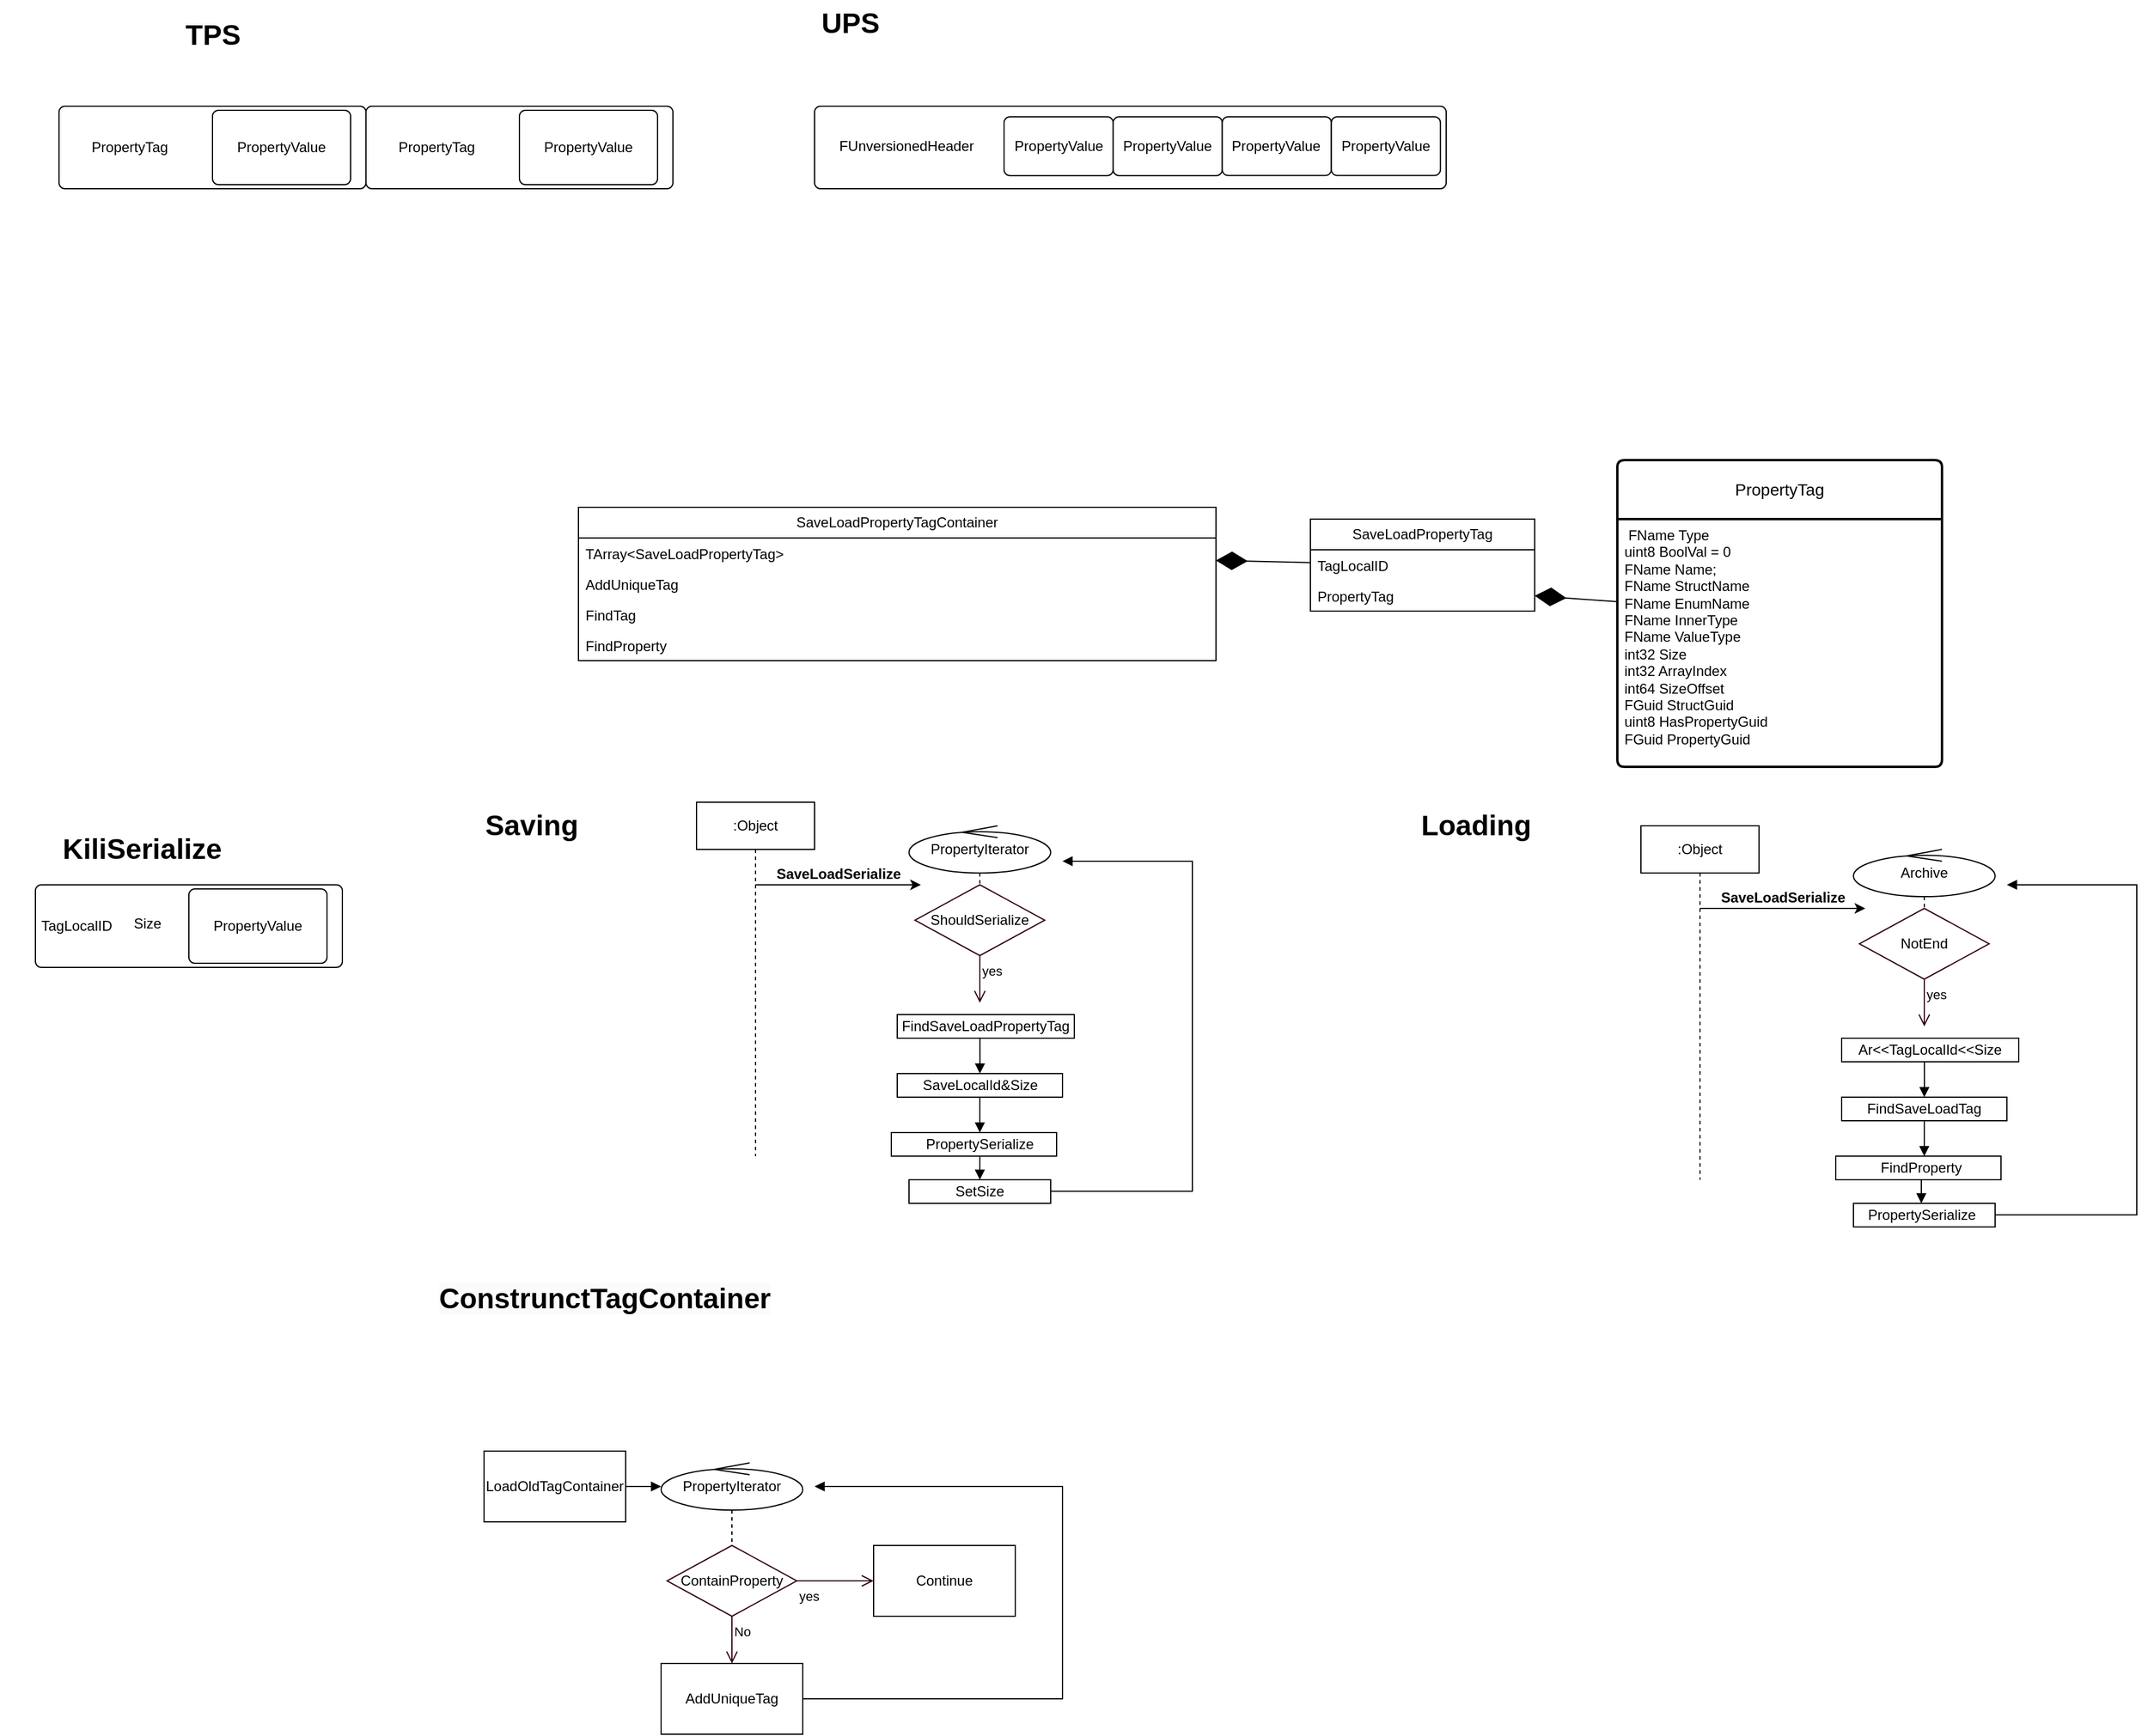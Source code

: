 <mxfile version="21.1.1" type="github">
  <diagram name="第 1 页" id="_707NUr_EEWpwsgA2Oic">
    <mxGraphModel dx="2074" dy="1124" grid="1" gridSize="10" guides="1" tooltips="1" connect="1" arrows="1" fold="1" page="1" pageScale="1" pageWidth="300000" pageHeight="300000" math="0" shadow="0">
      <root>
        <mxCell id="0" />
        <mxCell id="1" parent="0" />
        <mxCell id="e5rsON1Ld-tONtPhFwlM-112" value="" style="rounded=0;whiteSpace=wrap;html=1;" vertex="1" parent="1">
          <mxGeometry x="765" y="990" width="140" height="20" as="geometry" />
        </mxCell>
        <mxCell id="e5rsON1Ld-tONtPhFwlM-111" value="" style="rounded=0;whiteSpace=wrap;html=1;" vertex="1" parent="1">
          <mxGeometry x="770" y="940" width="140" height="20" as="geometry" />
        </mxCell>
        <mxCell id="e5rsON1Ld-tONtPhFwlM-1" value="TPS" style="text;strokeColor=none;fillColor=none;html=1;fontSize=24;fontStyle=1;verticalAlign=middle;align=center;" vertex="1" parent="1">
          <mxGeometry x="140" y="40" width="100" height="40" as="geometry" />
        </mxCell>
        <mxCell id="e5rsON1Ld-tONtPhFwlM-2" value="UPS" style="text;strokeColor=none;fillColor=none;html=1;fontSize=24;fontStyle=1;verticalAlign=middle;align=center;" vertex="1" parent="1">
          <mxGeometry x="680" y="30" width="100" height="40" as="geometry" />
        </mxCell>
        <mxCell id="e5rsON1Ld-tONtPhFwlM-3" value="" style="rounded=1;absoluteArcSize=1;html=1;arcSize=10;" vertex="1" parent="1">
          <mxGeometry x="60" y="120" width="260" height="70" as="geometry" />
        </mxCell>
        <mxCell id="e5rsON1Ld-tONtPhFwlM-4" value="PropertyTag" style="html=1;shape=mxgraph.er.anchor;whiteSpace=wrap;" vertex="1" parent="e5rsON1Ld-tONtPhFwlM-3">
          <mxGeometry width="120" height="70" as="geometry" />
        </mxCell>
        <mxCell id="e5rsON1Ld-tONtPhFwlM-5" value="PropertyValue" style="rounded=1;absoluteArcSize=1;html=1;arcSize=10;whiteSpace=wrap;points=[];strokeColor=inherit;fillColor=inherit;" vertex="1" parent="e5rsON1Ld-tONtPhFwlM-3">
          <mxGeometry x="130" y="3.5" width="117" height="63.0" as="geometry" />
        </mxCell>
        <mxCell id="e5rsON1Ld-tONtPhFwlM-6" value="" style="rounded=1;absoluteArcSize=1;html=1;arcSize=10;" vertex="1" parent="1">
          <mxGeometry x="700" y="120" width="535" height="70" as="geometry" />
        </mxCell>
        <mxCell id="e5rsON1Ld-tONtPhFwlM-7" value="FUnversionedHeader" style="html=1;shape=mxgraph.er.anchor;whiteSpace=wrap;" vertex="1" parent="e5rsON1Ld-tONtPhFwlM-6">
          <mxGeometry width="155.636" height="67.74" as="geometry" />
        </mxCell>
        <mxCell id="e5rsON1Ld-tONtPhFwlM-8" value="PropertyValue" style="rounded=1;absoluteArcSize=1;html=1;arcSize=10;whiteSpace=wrap;points=[];strokeColor=inherit;fillColor=inherit;" vertex="1" parent="e5rsON1Ld-tONtPhFwlM-6">
          <mxGeometry x="160.5" y="9.034" width="92.409" height="49.838" as="geometry" />
        </mxCell>
        <mxCell id="e5rsON1Ld-tONtPhFwlM-21" value="PropertyValue" style="rounded=1;absoluteArcSize=1;html=1;arcSize=10;whiteSpace=wrap;points=[];strokeColor=inherit;fillColor=inherit;" vertex="1" parent="e5rsON1Ld-tONtPhFwlM-6">
          <mxGeometry x="252.909" y="9.034" width="92.409" height="49.838" as="geometry" />
        </mxCell>
        <mxCell id="e5rsON1Ld-tONtPhFwlM-22" value="PropertyValue" style="rounded=1;absoluteArcSize=1;html=1;arcSize=10;whiteSpace=wrap;points=[];strokeColor=inherit;fillColor=inherit;" vertex="1" parent="e5rsON1Ld-tONtPhFwlM-6">
          <mxGeometry x="345.318" y="8.951" width="92.409" height="49.838" as="geometry" />
        </mxCell>
        <mxCell id="e5rsON1Ld-tONtPhFwlM-23" value="PropertyValue" style="rounded=1;absoluteArcSize=1;html=1;arcSize=10;whiteSpace=wrap;points=[];strokeColor=inherit;fillColor=inherit;" vertex="1" parent="e5rsON1Ld-tONtPhFwlM-6">
          <mxGeometry x="437.727" y="8.951" width="92.409" height="49.838" as="geometry" />
        </mxCell>
        <mxCell id="e5rsON1Ld-tONtPhFwlM-10" value="" style="rounded=1;absoluteArcSize=1;html=1;arcSize=10;" vertex="1" parent="1">
          <mxGeometry x="320" y="120" width="260" height="70" as="geometry" />
        </mxCell>
        <mxCell id="e5rsON1Ld-tONtPhFwlM-11" value="PropertyTag" style="html=1;shape=mxgraph.er.anchor;whiteSpace=wrap;" vertex="1" parent="e5rsON1Ld-tONtPhFwlM-10">
          <mxGeometry width="120" height="70" as="geometry" />
        </mxCell>
        <mxCell id="e5rsON1Ld-tONtPhFwlM-12" value="PropertyValue" style="rounded=1;absoluteArcSize=1;html=1;arcSize=10;whiteSpace=wrap;points=[];strokeColor=inherit;fillColor=inherit;" vertex="1" parent="e5rsON1Ld-tONtPhFwlM-10">
          <mxGeometry x="130" y="3.5" width="117" height="63.0" as="geometry" />
        </mxCell>
        <mxCell id="e5rsON1Ld-tONtPhFwlM-24" value="KiliSerialize" style="text;strokeColor=none;fillColor=none;html=1;fontSize=24;fontStyle=1;verticalAlign=middle;align=center;" vertex="1" parent="1">
          <mxGeometry x="10" y="730" width="240" height="40" as="geometry" />
        </mxCell>
        <mxCell id="e5rsON1Ld-tONtPhFwlM-25" value="" style="rounded=1;absoluteArcSize=1;html=1;arcSize=10;" vertex="1" parent="1">
          <mxGeometry x="40" y="780" width="260" height="70" as="geometry" />
        </mxCell>
        <mxCell id="e5rsON1Ld-tONtPhFwlM-26" value="TagLocalID" style="html=1;shape=mxgraph.er.anchor;whiteSpace=wrap;" vertex="1" parent="e5rsON1Ld-tONtPhFwlM-25">
          <mxGeometry width="70" height="70" as="geometry" />
        </mxCell>
        <mxCell id="e5rsON1Ld-tONtPhFwlM-27" value="PropertyValue" style="rounded=1;absoluteArcSize=1;html=1;arcSize=10;whiteSpace=wrap;points=[];strokeColor=inherit;fillColor=inherit;" vertex="1" parent="e5rsON1Ld-tONtPhFwlM-25">
          <mxGeometry x="130" y="3.5" width="117" height="63.0" as="geometry" />
        </mxCell>
        <mxCell id="e5rsON1Ld-tONtPhFwlM-168" value="Size" style="html=1;shape=mxgraph.er.anchor;whiteSpace=wrap;" vertex="1" parent="e5rsON1Ld-tONtPhFwlM-25">
          <mxGeometry x="60" width="70" height="66.5" as="geometry" />
        </mxCell>
        <mxCell id="e5rsON1Ld-tONtPhFwlM-41" value="PropertyTag" style="swimlane;childLayout=stackLayout;horizontal=1;startSize=50;horizontalStack=0;rounded=1;fontSize=14;fontStyle=0;strokeWidth=2;resizeParent=0;resizeLast=1;shadow=0;dashed=0;align=center;arcSize=4;whiteSpace=wrap;html=1;" vertex="1" parent="1">
          <mxGeometry x="1380" y="420" width="275" height="260" as="geometry" />
        </mxCell>
        <mxCell id="e5rsON1Ld-tONtPhFwlM-42" value="&amp;nbsp;FName	Type&lt;br&gt;	uint8	BoolVal&amp;nbsp;=&amp;nbsp;0&lt;br&gt;	FName	Name;		&lt;br&gt;	FName	StructName&lt;br&gt;	FName	EnumName&lt;br&gt;	FName	InnerType&lt;br&gt;	FName	ValueType&lt;br&gt;	int32	Size&lt;br&gt;	int32	ArrayIndex&lt;br&gt;	int64	SizeOffset&lt;br&gt;	FGuid	StructGuid&lt;br&gt;	uint8	HasPropertyGuid&lt;br&gt;	FGuid	PropertyGuid" style="align=left;strokeColor=none;fillColor=none;spacingLeft=4;fontSize=12;verticalAlign=top;resizable=0;rotatable=0;part=1;html=1;" vertex="1" parent="e5rsON1Ld-tONtPhFwlM-41">
          <mxGeometry y="50" width="275" height="210" as="geometry" />
        </mxCell>
        <mxCell id="e5rsON1Ld-tONtPhFwlM-43" value="SaveLoadPropertyTagContainer" style="swimlane;fontStyle=0;childLayout=stackLayout;horizontal=1;startSize=26;fillColor=none;horizontalStack=0;resizeParent=1;resizeParentMax=0;resizeLast=0;collapsible=1;marginBottom=0;whiteSpace=wrap;html=1;" vertex="1" parent="1">
          <mxGeometry x="500" y="460" width="540" height="130" as="geometry" />
        </mxCell>
        <mxCell id="e5rsON1Ld-tONtPhFwlM-44" value="TArray&amp;lt;SaveLoadPropertyTag&amp;gt;" style="text;strokeColor=none;fillColor=none;align=left;verticalAlign=top;spacingLeft=4;spacingRight=4;overflow=hidden;rotatable=0;points=[[0,0.5],[1,0.5]];portConstraint=eastwest;whiteSpace=wrap;html=1;" vertex="1" parent="e5rsON1Ld-tONtPhFwlM-43">
          <mxGeometry y="26" width="540" height="26" as="geometry" />
        </mxCell>
        <mxCell id="e5rsON1Ld-tONtPhFwlM-45" value="AddUniqueTag" style="text;strokeColor=none;fillColor=none;align=left;verticalAlign=top;spacingLeft=4;spacingRight=4;overflow=hidden;rotatable=0;points=[[0,0.5],[1,0.5]];portConstraint=eastwest;whiteSpace=wrap;html=1;" vertex="1" parent="e5rsON1Ld-tONtPhFwlM-43">
          <mxGeometry y="52" width="540" height="26" as="geometry" />
        </mxCell>
        <mxCell id="e5rsON1Ld-tONtPhFwlM-46" value="FindTag" style="text;strokeColor=none;fillColor=none;align=left;verticalAlign=top;spacingLeft=4;spacingRight=4;overflow=hidden;rotatable=0;points=[[0,0.5],[1,0.5]];portConstraint=eastwest;whiteSpace=wrap;html=1;" vertex="1" parent="e5rsON1Ld-tONtPhFwlM-43">
          <mxGeometry y="78" width="540" height="26" as="geometry" />
        </mxCell>
        <mxCell id="e5rsON1Ld-tONtPhFwlM-56" value="FindProperty" style="text;strokeColor=none;fillColor=none;align=left;verticalAlign=top;spacingLeft=4;spacingRight=4;overflow=hidden;rotatable=0;points=[[0,0.5],[1,0.5]];portConstraint=eastwest;whiteSpace=wrap;html=1;" vertex="1" parent="e5rsON1Ld-tONtPhFwlM-43">
          <mxGeometry y="104" width="540" height="26" as="geometry" />
        </mxCell>
        <mxCell id="e5rsON1Ld-tONtPhFwlM-47" value="SaveLoadPropertyTag" style="swimlane;fontStyle=0;childLayout=stackLayout;horizontal=1;startSize=26;fillColor=none;horizontalStack=0;resizeParent=1;resizeParentMax=0;resizeLast=0;collapsible=1;marginBottom=0;whiteSpace=wrap;html=1;" vertex="1" parent="1">
          <mxGeometry x="1120" y="470" width="190" height="78" as="geometry" />
        </mxCell>
        <mxCell id="e5rsON1Ld-tONtPhFwlM-48" value="TagLocalID" style="text;strokeColor=none;fillColor=none;align=left;verticalAlign=top;spacingLeft=4;spacingRight=4;overflow=hidden;rotatable=0;points=[[0,0.5],[1,0.5]];portConstraint=eastwest;whiteSpace=wrap;html=1;" vertex="1" parent="e5rsON1Ld-tONtPhFwlM-47">
          <mxGeometry y="26" width="190" height="26" as="geometry" />
        </mxCell>
        <mxCell id="e5rsON1Ld-tONtPhFwlM-49" value="PropertyTag" style="text;strokeColor=none;fillColor=none;align=left;verticalAlign=top;spacingLeft=4;spacingRight=4;overflow=hidden;rotatable=0;points=[[0,0.5],[1,0.5]];portConstraint=eastwest;whiteSpace=wrap;html=1;" vertex="1" parent="e5rsON1Ld-tONtPhFwlM-47">
          <mxGeometry y="52" width="190" height="26" as="geometry" />
        </mxCell>
        <mxCell id="e5rsON1Ld-tONtPhFwlM-74" value="" style="endArrow=diamondThin;endFill=1;endSize=24;html=1;rounded=0;entryX=1;entryY=0.5;entryDx=0;entryDy=0;" edge="1" parent="1" source="e5rsON1Ld-tONtPhFwlM-41" target="e5rsON1Ld-tONtPhFwlM-49">
          <mxGeometry width="160" relative="1" as="geometry">
            <mxPoint x="750" y="80" as="sourcePoint" />
            <mxPoint x="910" y="80" as="targetPoint" />
          </mxGeometry>
        </mxCell>
        <mxCell id="e5rsON1Ld-tONtPhFwlM-75" value="" style="endArrow=diamondThin;endFill=1;endSize=24;html=1;rounded=0;" edge="1" parent="1" source="e5rsON1Ld-tONtPhFwlM-47" target="e5rsON1Ld-tONtPhFwlM-44">
          <mxGeometry width="160" relative="1" as="geometry">
            <mxPoint x="1170" y="520" as="sourcePoint" />
            <mxPoint x="1050" y="508" as="targetPoint" />
          </mxGeometry>
        </mxCell>
        <mxCell id="e5rsON1Ld-tONtPhFwlM-76" value="Saving" style="text;strokeColor=none;fillColor=none;html=1;fontSize=24;fontStyle=1;verticalAlign=middle;align=center;" vertex="1" parent="1">
          <mxGeometry x="340" y="710" width="240" height="40" as="geometry" />
        </mxCell>
        <mxCell id="e5rsON1Ld-tONtPhFwlM-77" value="Loading" style="text;strokeColor=none;fillColor=none;html=1;fontSize=24;fontStyle=1;verticalAlign=middle;align=center;" vertex="1" parent="1">
          <mxGeometry x="1140" y="710" width="240" height="40" as="geometry" />
        </mxCell>
        <mxCell id="e5rsON1Ld-tONtPhFwlM-81" value="" style="edgeStyle=elbowEdgeStyle;rounded=0;orthogonalLoop=1;jettySize=auto;html=1;elbow=vertical;curved=0;" edge="1" parent="1" source="e5rsON1Ld-tONtPhFwlM-79">
          <mxGeometry relative="1" as="geometry">
            <mxPoint x="790" y="780" as="targetPoint" />
          </mxGeometry>
        </mxCell>
        <mxCell id="e5rsON1Ld-tONtPhFwlM-79" value=":Object" style="shape=umlLifeline;perimeter=lifelinePerimeter;whiteSpace=wrap;html=1;container=1;dropTarget=0;collapsible=0;recursiveResize=0;outlineConnect=0;portConstraint=eastwest;newEdgeStyle={&quot;edgeStyle&quot;:&quot;elbowEdgeStyle&quot;,&quot;elbow&quot;:&quot;vertical&quot;,&quot;curved&quot;:0,&quot;rounded&quot;:0};" vertex="1" parent="1">
          <mxGeometry x="600" y="710" width="100" height="300" as="geometry" />
        </mxCell>
        <mxCell id="e5rsON1Ld-tONtPhFwlM-82" value="SaveLoadSerialize" style="text;align=center;fontStyle=1;verticalAlign=middle;spacingLeft=3;spacingRight=3;strokeColor=none;rotatable=0;points=[[0,0.5],[1,0.5]];portConstraint=eastwest;html=1;" vertex="1" parent="1">
          <mxGeometry x="680" y="758" width="80" height="26" as="geometry" />
        </mxCell>
        <mxCell id="e5rsON1Ld-tONtPhFwlM-84" value="PropertyIterator" style="shape=umlLifeline;perimeter=lifelinePerimeter;whiteSpace=wrap;html=1;container=1;dropTarget=0;collapsible=0;recursiveResize=0;outlineConnect=0;portConstraint=eastwest;newEdgeStyle={&quot;edgeStyle&quot;:&quot;elbowEdgeStyle&quot;,&quot;elbow&quot;:&quot;vertical&quot;,&quot;curved&quot;:0,&quot;rounded&quot;:0};participant=umlControl;" vertex="1" parent="1">
          <mxGeometry x="780" y="730" width="120" height="110" as="geometry" />
        </mxCell>
        <mxCell id="e5rsON1Ld-tONtPhFwlM-87" value="ShouldSerialize" style="rhombus;whiteSpace=wrap;html=1;fontColor=#000000;fillColor=#FFFFFF;strokeColor=#33001A;" vertex="1" parent="1">
          <mxGeometry x="785" y="780" width="110" height="60" as="geometry" />
        </mxCell>
        <mxCell id="e5rsON1Ld-tONtPhFwlM-89" value="yes" style="edgeStyle=orthogonalEdgeStyle;html=1;align=left;verticalAlign=top;endArrow=open;endSize=8;strokeColor=#33001A;rounded=0;exitX=0.5;exitY=1;exitDx=0;exitDy=0;" edge="1" source="e5rsON1Ld-tONtPhFwlM-87" parent="1">
          <mxGeometry x="-1" relative="1" as="geometry">
            <mxPoint x="840" y="880" as="targetPoint" />
            <Array as="points" />
          </mxGeometry>
        </mxCell>
        <mxCell id="e5rsON1Ld-tONtPhFwlM-101" value="SaveLocalId&amp;amp;Size" style="text;html=1;strokeColor=none;fillColor=none;align=center;verticalAlign=middle;whiteSpace=wrap;rounded=0;" vertex="1" parent="1">
          <mxGeometry x="772.5" y="940" width="135" height="20" as="geometry" />
        </mxCell>
        <mxCell id="e5rsON1Ld-tONtPhFwlM-102" value="PropertySerialize" style="text;html=1;strokeColor=none;fillColor=none;align=center;verticalAlign=middle;whiteSpace=wrap;rounded=0;" vertex="1" parent="1">
          <mxGeometry x="770" y="990" width="140" height="20" as="geometry" />
        </mxCell>
        <mxCell id="e5rsON1Ld-tONtPhFwlM-103" value="" style="endArrow=block;endFill=1;html=1;edgeStyle=orthogonalEdgeStyle;align=left;verticalAlign=top;rounded=0;exitX=0.462;exitY=0.25;exitDx=0;exitDy=0;exitPerimeter=0;" edge="1" parent="1" source="e5rsON1Ld-tONtPhFwlM-100" target="e5rsON1Ld-tONtPhFwlM-101">
          <mxGeometry x="-1" relative="1" as="geometry">
            <mxPoint x="770" y="1080" as="sourcePoint" />
            <mxPoint x="930" y="1080" as="targetPoint" />
          </mxGeometry>
        </mxCell>
        <mxCell id="e5rsON1Ld-tONtPhFwlM-105" value="" style="endArrow=block;endFill=1;html=1;edgeStyle=orthogonalEdgeStyle;align=left;verticalAlign=top;rounded=0;" edge="1" parent="1">
          <mxGeometry x="-1" relative="1" as="geometry">
            <mxPoint x="900" y="1039.76" as="sourcePoint" />
            <mxPoint x="910" y="760" as="targetPoint" />
            <Array as="points">
              <mxPoint x="1020" y="1040" />
            </Array>
          </mxGeometry>
        </mxCell>
        <mxCell id="e5rsON1Ld-tONtPhFwlM-109" value="" style="endArrow=block;endFill=1;html=1;edgeStyle=orthogonalEdgeStyle;align=left;verticalAlign=top;rounded=0;" edge="1" parent="1" target="e5rsON1Ld-tONtPhFwlM-112">
          <mxGeometry x="-1" relative="1" as="geometry">
            <mxPoint x="840" y="960" as="sourcePoint" />
            <mxPoint x="980" y="1120" as="targetPoint" />
            <Array as="points">
              <mxPoint x="840" y="980" />
              <mxPoint x="840" y="980" />
            </Array>
          </mxGeometry>
        </mxCell>
        <mxCell id="e5rsON1Ld-tONtPhFwlM-110" value="" style="rounded=0;whiteSpace=wrap;html=1;" vertex="1" parent="1">
          <mxGeometry x="770" y="890" width="150" height="20" as="geometry" />
        </mxCell>
        <mxCell id="e5rsON1Ld-tONtPhFwlM-100" value="FindSaveLoadPropertyTag" style="text;html=1;strokeColor=none;fillColor=none;align=center;verticalAlign=middle;whiteSpace=wrap;rounded=0;" vertex="1" parent="1">
          <mxGeometry x="780" y="880" width="130" height="40" as="geometry" />
        </mxCell>
        <mxCell id="e5rsON1Ld-tONtPhFwlM-115" value="" style="rounded=0;whiteSpace=wrap;html=1;" vertex="1" parent="1">
          <mxGeometry x="780" y="1030" width="120" height="20" as="geometry" />
        </mxCell>
        <mxCell id="e5rsON1Ld-tONtPhFwlM-117" value="SetSize" style="text;html=1;strokeColor=none;fillColor=none;align=center;verticalAlign=middle;whiteSpace=wrap;rounded=0;" vertex="1" parent="1">
          <mxGeometry x="810" y="1030" width="60" height="20" as="geometry" />
        </mxCell>
        <mxCell id="e5rsON1Ld-tONtPhFwlM-135" value="" style="rounded=0;whiteSpace=wrap;html=1;" vertex="1" parent="1">
          <mxGeometry x="1565" y="1010" width="140" height="20" as="geometry" />
        </mxCell>
        <mxCell id="e5rsON1Ld-tONtPhFwlM-136" value="" style="rounded=0;whiteSpace=wrap;html=1;" vertex="1" parent="1">
          <mxGeometry x="1570" y="960" width="140" height="20" as="geometry" />
        </mxCell>
        <mxCell id="e5rsON1Ld-tONtPhFwlM-137" value="" style="edgeStyle=elbowEdgeStyle;rounded=0;orthogonalLoop=1;jettySize=auto;html=1;elbow=vertical;curved=0;" edge="1" parent="1" source="e5rsON1Ld-tONtPhFwlM-138">
          <mxGeometry relative="1" as="geometry">
            <mxPoint x="1590" y="800" as="targetPoint" />
          </mxGeometry>
        </mxCell>
        <mxCell id="e5rsON1Ld-tONtPhFwlM-138" value=":Object" style="shape=umlLifeline;perimeter=lifelinePerimeter;whiteSpace=wrap;html=1;container=1;dropTarget=0;collapsible=0;recursiveResize=0;outlineConnect=0;portConstraint=eastwest;newEdgeStyle={&quot;edgeStyle&quot;:&quot;elbowEdgeStyle&quot;,&quot;elbow&quot;:&quot;vertical&quot;,&quot;curved&quot;:0,&quot;rounded&quot;:0};" vertex="1" parent="1">
          <mxGeometry x="1400" y="730" width="100" height="300" as="geometry" />
        </mxCell>
        <mxCell id="e5rsON1Ld-tONtPhFwlM-139" value="SaveLoadSerialize" style="text;align=center;fontStyle=1;verticalAlign=middle;spacingLeft=3;spacingRight=3;strokeColor=none;rotatable=0;points=[[0,0.5],[1,0.5]];portConstraint=eastwest;html=1;" vertex="1" parent="1">
          <mxGeometry x="1480" y="778" width="80" height="26" as="geometry" />
        </mxCell>
        <mxCell id="e5rsON1Ld-tONtPhFwlM-140" value="Archive" style="shape=umlLifeline;perimeter=lifelinePerimeter;whiteSpace=wrap;html=1;container=1;dropTarget=0;collapsible=0;recursiveResize=0;outlineConnect=0;portConstraint=eastwest;newEdgeStyle={&quot;edgeStyle&quot;:&quot;elbowEdgeStyle&quot;,&quot;elbow&quot;:&quot;vertical&quot;,&quot;curved&quot;:0,&quot;rounded&quot;:0};participant=umlControl;" vertex="1" parent="1">
          <mxGeometry x="1580" y="750" width="120" height="120" as="geometry" />
        </mxCell>
        <mxCell id="e5rsON1Ld-tONtPhFwlM-141" value="NotEnd" style="rhombus;whiteSpace=wrap;html=1;fontColor=#000000;fillColor=#FFFFFF;strokeColor=#33001A;" vertex="1" parent="1">
          <mxGeometry x="1585" y="800" width="110" height="60" as="geometry" />
        </mxCell>
        <mxCell id="e5rsON1Ld-tONtPhFwlM-142" value="yes" style="edgeStyle=orthogonalEdgeStyle;html=1;align=left;verticalAlign=top;endArrow=open;endSize=8;strokeColor=#33001A;rounded=0;exitX=0.5;exitY=1;exitDx=0;exitDy=0;" edge="1" parent="1" source="e5rsON1Ld-tONtPhFwlM-141">
          <mxGeometry x="-1" relative="1" as="geometry">
            <mxPoint x="1640" y="900" as="targetPoint" />
            <Array as="points" />
          </mxGeometry>
        </mxCell>
        <mxCell id="e5rsON1Ld-tONtPhFwlM-143" value="FindSaveLoadTag" style="text;html=1;strokeColor=none;fillColor=none;align=center;verticalAlign=middle;whiteSpace=wrap;rounded=0;" vertex="1" parent="1">
          <mxGeometry x="1570" y="960" width="140" height="20" as="geometry" />
        </mxCell>
        <mxCell id="e5rsON1Ld-tONtPhFwlM-144" value="FindProperty" style="text;html=1;strokeColor=none;fillColor=none;align=center;verticalAlign=middle;whiteSpace=wrap;rounded=0;" vertex="1" parent="1">
          <mxGeometry x="1565" y="1010" width="145" height="20" as="geometry" />
        </mxCell>
        <mxCell id="e5rsON1Ld-tONtPhFwlM-145" value="" style="endArrow=block;endFill=1;html=1;edgeStyle=orthogonalEdgeStyle;align=left;verticalAlign=top;rounded=0;exitX=0.462;exitY=0.25;exitDx=0;exitDy=0;exitPerimeter=0;" edge="1" parent="1" source="e5rsON1Ld-tONtPhFwlM-149" target="e5rsON1Ld-tONtPhFwlM-143">
          <mxGeometry x="-1" relative="1" as="geometry">
            <mxPoint x="1570" y="1100" as="sourcePoint" />
            <mxPoint x="1730" y="1100" as="targetPoint" />
          </mxGeometry>
        </mxCell>
        <mxCell id="e5rsON1Ld-tONtPhFwlM-146" value="" style="endArrow=block;endFill=1;html=1;edgeStyle=orthogonalEdgeStyle;align=left;verticalAlign=top;rounded=0;" edge="1" parent="1">
          <mxGeometry x="-1" relative="1" as="geometry">
            <mxPoint x="1700" y="1059.76" as="sourcePoint" />
            <mxPoint x="1710" y="780" as="targetPoint" />
            <Array as="points">
              <mxPoint x="1820" y="1060" />
            </Array>
          </mxGeometry>
        </mxCell>
        <mxCell id="e5rsON1Ld-tONtPhFwlM-147" value="" style="endArrow=block;endFill=1;html=1;edgeStyle=orthogonalEdgeStyle;align=left;verticalAlign=top;rounded=0;" edge="1" parent="1" source="e5rsON1Ld-tONtPhFwlM-143" target="e5rsON1Ld-tONtPhFwlM-144">
          <mxGeometry x="-1" relative="1" as="geometry">
            <mxPoint x="1620" y="1140" as="sourcePoint" />
            <mxPoint x="1780" y="1140" as="targetPoint" />
            <Array as="points">
              <mxPoint x="1640" y="1010" />
              <mxPoint x="1640" y="1010" />
            </Array>
          </mxGeometry>
        </mxCell>
        <mxCell id="e5rsON1Ld-tONtPhFwlM-148" value="" style="rounded=0;whiteSpace=wrap;html=1;" vertex="1" parent="1">
          <mxGeometry x="1570" y="910" width="150" height="20" as="geometry" />
        </mxCell>
        <mxCell id="e5rsON1Ld-tONtPhFwlM-149" value="Ar&amp;lt;&amp;lt;TagLocalId&amp;lt;&amp;lt;Size" style="text;html=1;strokeColor=none;fillColor=none;align=center;verticalAlign=middle;whiteSpace=wrap;rounded=0;" vertex="1" parent="1">
          <mxGeometry x="1580" y="900" width="130" height="40" as="geometry" />
        </mxCell>
        <mxCell id="e5rsON1Ld-tONtPhFwlM-150" value="" style="rounded=0;whiteSpace=wrap;html=1;" vertex="1" parent="1">
          <mxGeometry x="1580" y="1050" width="120" height="20" as="geometry" />
        </mxCell>
        <mxCell id="e5rsON1Ld-tONtPhFwlM-151" value="PropertySerialize" style="text;html=1;strokeColor=none;fillColor=none;align=center;verticalAlign=middle;whiteSpace=wrap;rounded=0;" vertex="1" parent="1">
          <mxGeometry x="1577.5" y="1050" width="120" height="20" as="geometry" />
        </mxCell>
        <mxCell id="e5rsON1Ld-tONtPhFwlM-152" value="" style="endArrow=block;endFill=1;html=1;edgeStyle=orthogonalEdgeStyle;align=left;verticalAlign=top;rounded=0;" edge="1" parent="1" source="e5rsON1Ld-tONtPhFwlM-102" target="e5rsON1Ld-tONtPhFwlM-117">
          <mxGeometry x="-1" relative="1" as="geometry">
            <mxPoint x="850" y="970" as="sourcePoint" />
            <mxPoint x="850" y="1000" as="targetPoint" />
            <Array as="points" />
          </mxGeometry>
        </mxCell>
        <mxCell id="e5rsON1Ld-tONtPhFwlM-153" value="" style="endArrow=block;endFill=1;html=1;edgeStyle=orthogonalEdgeStyle;align=left;verticalAlign=top;rounded=0;" edge="1" parent="1" source="e5rsON1Ld-tONtPhFwlM-144" target="e5rsON1Ld-tONtPhFwlM-151">
          <mxGeometry x="-1" relative="1" as="geometry">
            <mxPoint x="1650" y="990" as="sourcePoint" />
            <mxPoint x="1650" y="1020" as="targetPoint" />
            <Array as="points" />
          </mxGeometry>
        </mxCell>
        <mxCell id="e5rsON1Ld-tONtPhFwlM-154" value="&lt;span style=&quot;color: rgb(0, 0, 0); font-family: Helvetica; font-size: 24px; font-style: normal; font-variant-ligatures: normal; font-variant-caps: normal; font-weight: 700; letter-spacing: normal; orphans: 2; text-align: center; text-indent: 0px; text-transform: none; widows: 2; word-spacing: 0px; -webkit-text-stroke-width: 0px; background-color: rgb(251, 251, 251); text-decoration-thickness: initial; text-decoration-style: initial; text-decoration-color: initial; float: none; display: inline !important;&quot;&gt;ConstrunctTagContainer&lt;/span&gt;" style="text;whiteSpace=wrap;html=1;" vertex="1" parent="1">
          <mxGeometry x="380" y="1110" width="310" height="50" as="geometry" />
        </mxCell>
        <UserObject label="LoadOldTagContainer" treeRoot="1" id="e5rsON1Ld-tONtPhFwlM-155">
          <mxCell style="whiteSpace=wrap;html=1;align=center;treeFolding=1;treeMoving=1;newEdgeStyle={&quot;edgeStyle&quot;:&quot;elbowEdgeStyle&quot;,&quot;startArrow&quot;:&quot;none&quot;,&quot;endArrow&quot;:&quot;none&quot;};" vertex="1" parent="1">
            <mxGeometry x="420" y="1260" width="120" height="60" as="geometry" />
          </mxCell>
        </UserObject>
        <mxCell id="e5rsON1Ld-tONtPhFwlM-156" value="PropertyIterator" style="shape=umlLifeline;perimeter=lifelinePerimeter;whiteSpace=wrap;html=1;container=1;dropTarget=0;collapsible=0;recursiveResize=0;outlineConnect=0;portConstraint=eastwest;newEdgeStyle={&quot;edgeStyle&quot;:&quot;elbowEdgeStyle&quot;,&quot;elbow&quot;:&quot;vertical&quot;,&quot;curved&quot;:0,&quot;rounded&quot;:0};participant=umlControl;" vertex="1" parent="1">
          <mxGeometry x="570" y="1270" width="120" height="110" as="geometry" />
        </mxCell>
        <mxCell id="e5rsON1Ld-tONtPhFwlM-157" value="ContainProperty" style="rhombus;whiteSpace=wrap;html=1;fontColor=#000000;fillColor=#FFFFFF;strokeColor=#33001A;" vertex="1" parent="1">
          <mxGeometry x="575" y="1340" width="110" height="60" as="geometry" />
        </mxCell>
        <mxCell id="e5rsON1Ld-tONtPhFwlM-160" value="No" style="edgeStyle=orthogonalEdgeStyle;html=1;align=left;verticalAlign=top;endArrow=open;endSize=8;strokeColor=#33001A;rounded=0;" edge="1" parent="1" source="e5rsON1Ld-tONtPhFwlM-157">
          <mxGeometry x="-1" relative="1" as="geometry">
            <mxPoint x="630" y="1440" as="targetPoint" />
            <mxPoint x="850" y="850" as="sourcePoint" />
            <Array as="points" />
            <mxPoint as="offset" />
          </mxGeometry>
        </mxCell>
        <UserObject label="AddUniqueTag" treeRoot="1" id="e5rsON1Ld-tONtPhFwlM-161">
          <mxCell style="whiteSpace=wrap;html=1;align=center;treeFolding=1;treeMoving=1;newEdgeStyle={&quot;edgeStyle&quot;:&quot;elbowEdgeStyle&quot;,&quot;startArrow&quot;:&quot;none&quot;,&quot;endArrow&quot;:&quot;none&quot;};" vertex="1" parent="1">
            <mxGeometry x="570" y="1440" width="120" height="60" as="geometry" />
          </mxCell>
        </UserObject>
        <mxCell id="e5rsON1Ld-tONtPhFwlM-162" value="yes" style="edgeStyle=orthogonalEdgeStyle;html=1;align=left;verticalAlign=top;endArrow=open;endSize=8;strokeColor=#33001A;rounded=0;" edge="1" parent="1" source="e5rsON1Ld-tONtPhFwlM-157">
          <mxGeometry x="-1" relative="1" as="geometry">
            <mxPoint x="750" y="1370" as="targetPoint" />
            <mxPoint x="640" y="1410" as="sourcePoint" />
            <Array as="points" />
            <mxPoint as="offset" />
          </mxGeometry>
        </mxCell>
        <mxCell id="e5rsON1Ld-tONtPhFwlM-163" value="" style="endArrow=block;endFill=1;html=1;edgeStyle=orthogonalEdgeStyle;align=left;verticalAlign=top;rounded=0;exitX=1;exitY=0.5;exitDx=0;exitDy=0;" edge="1" parent="1" source="e5rsON1Ld-tONtPhFwlM-155">
          <mxGeometry x="-1" relative="1" as="geometry">
            <mxPoint x="530" y="1290" as="sourcePoint" />
            <mxPoint x="570" y="1290" as="targetPoint" />
          </mxGeometry>
        </mxCell>
        <UserObject label="Continue" treeRoot="1" id="e5rsON1Ld-tONtPhFwlM-165">
          <mxCell style="whiteSpace=wrap;html=1;align=center;treeFolding=1;treeMoving=1;newEdgeStyle={&quot;edgeStyle&quot;:&quot;elbowEdgeStyle&quot;,&quot;startArrow&quot;:&quot;none&quot;,&quot;endArrow&quot;:&quot;none&quot;};" vertex="1" parent="1">
            <mxGeometry x="750" y="1340" width="120" height="60" as="geometry" />
          </mxCell>
        </UserObject>
        <mxCell id="e5rsON1Ld-tONtPhFwlM-166" value="" style="endArrow=block;endFill=1;html=1;edgeStyle=orthogonalEdgeStyle;align=left;verticalAlign=top;rounded=0;" edge="1" parent="1">
          <mxGeometry x="-1" relative="1" as="geometry">
            <mxPoint x="690" y="1470" as="sourcePoint" />
            <mxPoint x="700" y="1290" as="targetPoint" />
            <Array as="points">
              <mxPoint x="910" y="1470" />
            </Array>
          </mxGeometry>
        </mxCell>
      </root>
    </mxGraphModel>
  </diagram>
</mxfile>
